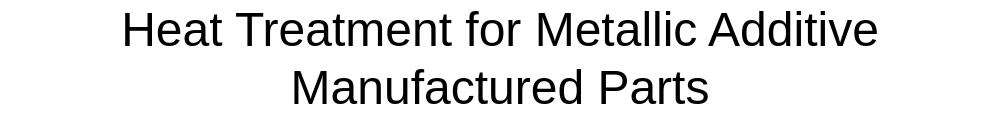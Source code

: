 <mxfile version="27.1.1">
  <diagram name="Page-1" id="Gq7aX3WMDaNbdOvYOWX-">
    <mxGraphModel dx="976" dy="574" grid="1" gridSize="10" guides="1" tooltips="1" connect="1" arrows="1" fold="1" page="1" pageScale="1" pageWidth="850" pageHeight="1100" math="0" shadow="0">
      <root>
        <mxCell id="0" />
        <mxCell id="1" parent="0" />
        <mxCell id="GI2zfPSs0xwctTi4dzz5-1" value="Heat Treatment for Metallic Additive Manufactured Parts" style="text;html=1;align=center;verticalAlign=middle;whiteSpace=wrap;rounded=0;fontSize=24;" vertex="1" parent="1">
          <mxGeometry x="170" y="30" width="500" height="30" as="geometry" />
        </mxCell>
      </root>
    </mxGraphModel>
  </diagram>
</mxfile>
